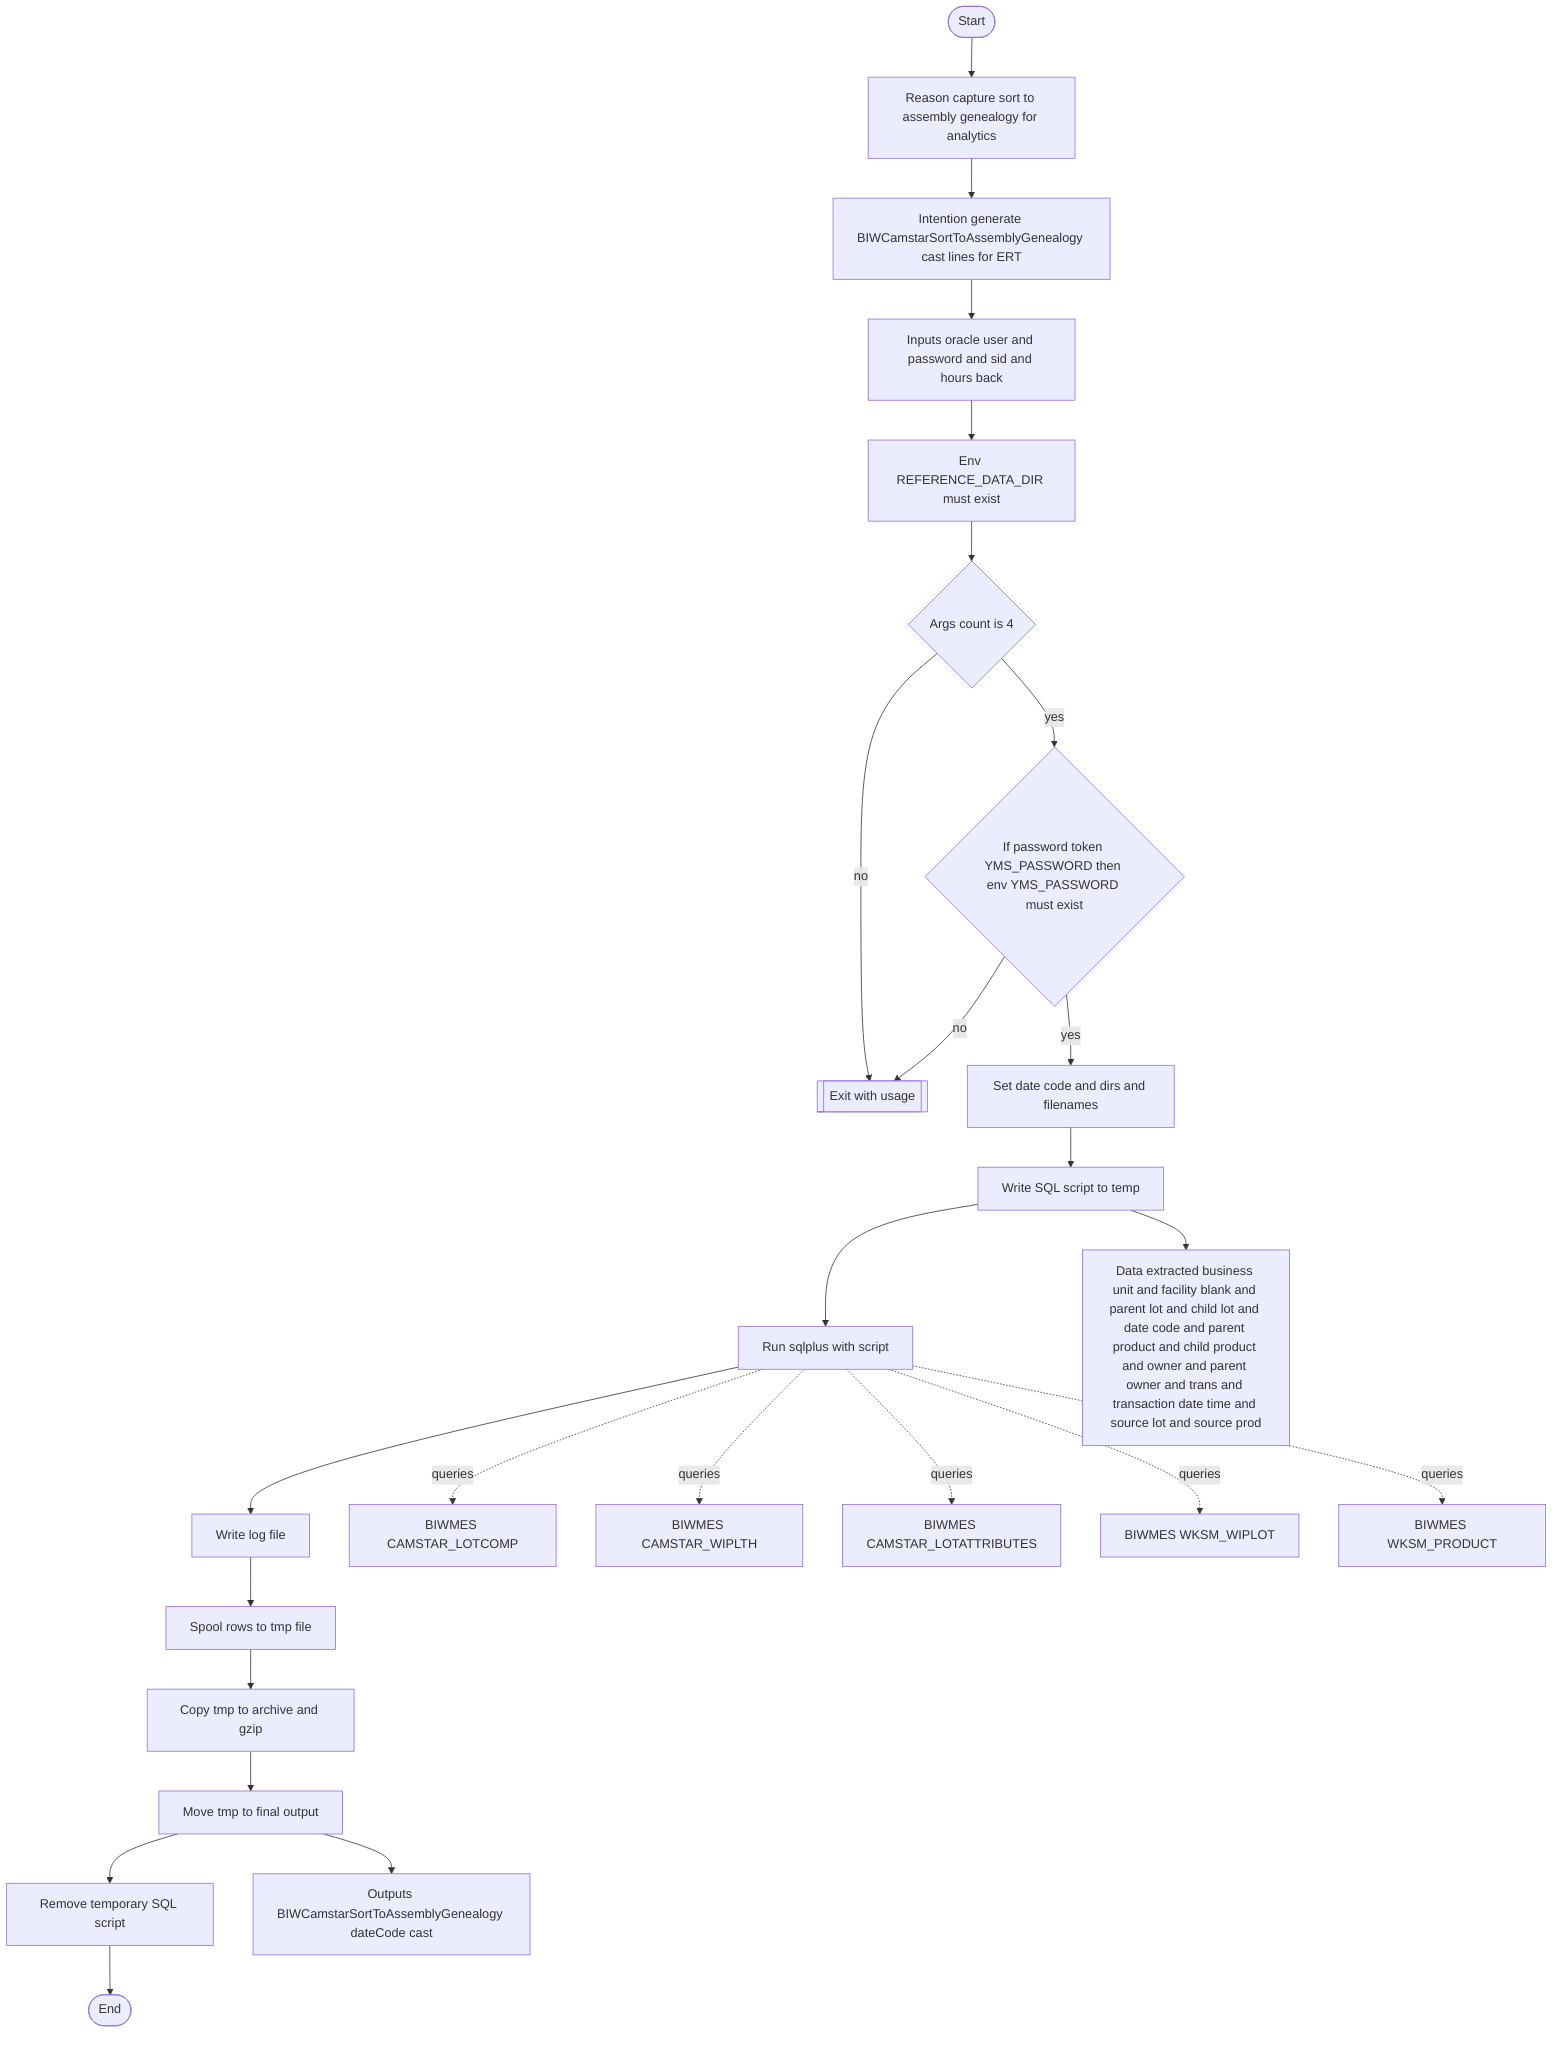 %% BIW Camstar Sort to Assembly Genealogy Extraction Flow
%% Source refb_ingest/getBIWCamstarSortToAssemblyGenealogy.csh
%% Keep labels simple to avoid render errors

flowchart TD
  A([Start])
  RZ[Reason capture sort to assembly genealogy for analytics]
  IT[Intention generate BIWCamstarSortToAssemblyGenealogy cast lines for ERT]

  INP[Inputs oracle user and password and sid and hours back]
  ENV[Env REFERENCE_DATA_DIR must exist]
  VARGS{Args count is 4}
  VPW{If password token YMS_PASSWORD then env YMS_PASSWORD must exist}
  UX[[Exit with usage]]

  VARS[Set date code and dirs and filenames]
  MKSQL[Write SQL script to temp]
  RUN[Run sqlplus with script]
  LOG[Write log file]
  SPOOL[Spool rows to tmp file]
  ARCH[Copy tmp to archive and gzip]
  MOVE[Move tmp to final output]
  CLEAN[Remove temporary SQL script]
  ENDN([End])

  %% DW and Camstar tables used
  T1[BIWMES CAMSTAR_LOTCOMP]
  T2[BIWMES CAMSTAR_WIPLTH]
  T3[BIWMES CAMSTAR_LOTATTRIBUTES]
  T4[BIWMES WKSM_WIPLOT]
  T5[BIWMES WKSM_PRODUCT]

  DATA[Data extracted business unit and facility blank and parent lot and child lot and date code and parent product and child product and owner and parent owner and trans and transaction date time and source lot and source prod]
  OUTS[Outputs BIWCamstarSortToAssemblyGenealogy dateCode cast]

  A --> RZ --> IT --> INP --> ENV --> VARGS
  VARGS -- no --> UX
  VARGS -- yes --> VPW
  VPW -- no --> UX
  VPW -- yes --> VARS --> MKSQL --> RUN --> LOG --> SPOOL --> ARCH --> MOVE --> CLEAN --> ENDN

  RUN -. queries .-> T1
  RUN -. queries .-> T2
  RUN -. queries .-> T3
  RUN -. queries .-> T4
  RUN -. queries .-> T5

  MKSQL --> DATA
  MOVE --> OUTS